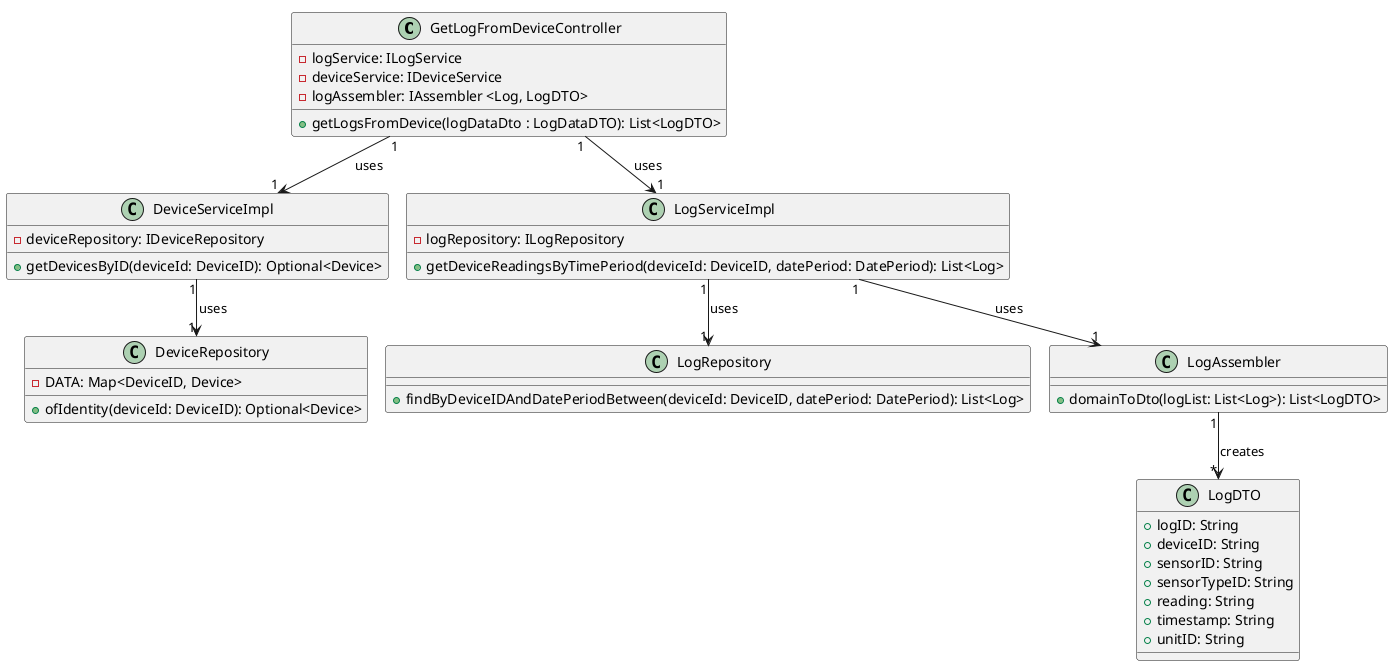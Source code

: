 @startuml
!pragma layout smetana

class GetLogFromDeviceController {

 - logService: ILogService
 - deviceService: IDeviceService
 - logAssembler: IAssembler <Log, LogDTO>

 '+ GetLogFromDeviceController(logService: ILogService, deviceService: IDeviceService, logAssembler: IAssembler <Log, LogDTO>, roomService: IRoomService, roomAssembler: IAssembler <Room, RoomDTO>, deviceAssembler: IAssembler <Device, DeviceDTO>)
 + getLogsFromDevice(logDataDto : LogDataDTO): List<LogDTO>
}


class DeviceServiceImpl {
- deviceRepository: IDeviceRepository

'+DeviceServiceImpl(deviceRepository: IDeviceRepository, deviceFactory: IDeviceFactory, roomRepository: IRoomRepository)
+getDevicesByID(deviceId: DeviceID): Optional<Device>
}

class DeviceRepository {
- DATA: Map<DeviceID, Device>

+ ofIdentity(deviceId: DeviceID): Optional<Device>
}

class LogServiceImpl {
- logRepository: ILogRepository
'+ LogServiceImpl(logRepository: ILogRepository)
+ getDeviceReadingsByTimePeriod(deviceId: DeviceID, datePeriod: DatePeriod): List<Log>
}

class LogRepository {

+ findByDeviceIDAndDatePeriodBetween(deviceId: DeviceID, datePeriod: DatePeriod): List<Log>
}

class LogAssembler {
+ domainToDto(logList: List<Log>): List<LogDTO>
}

class LogDTO {
+ logID: String
+ deviceID: String
+ sensorID: String
+ sensorTypeID: String
+ reading: String
+ timestamp: String
+ unitID: String
}


GetLogFromDeviceController "1" -down-> "1" LogServiceImpl : uses
GetLogFromDeviceController "1" -down-> "1" DeviceServiceImpl : uses
LogServiceImpl "1" -down-> "1" LogRepository : uses
DeviceServiceImpl "1" -down-> "1" DeviceRepository : uses
LogServiceImpl "1" -down-> "1" LogAssembler : uses
LogAssembler "1" -down-> "*" LogDTO : creates

@enduml
